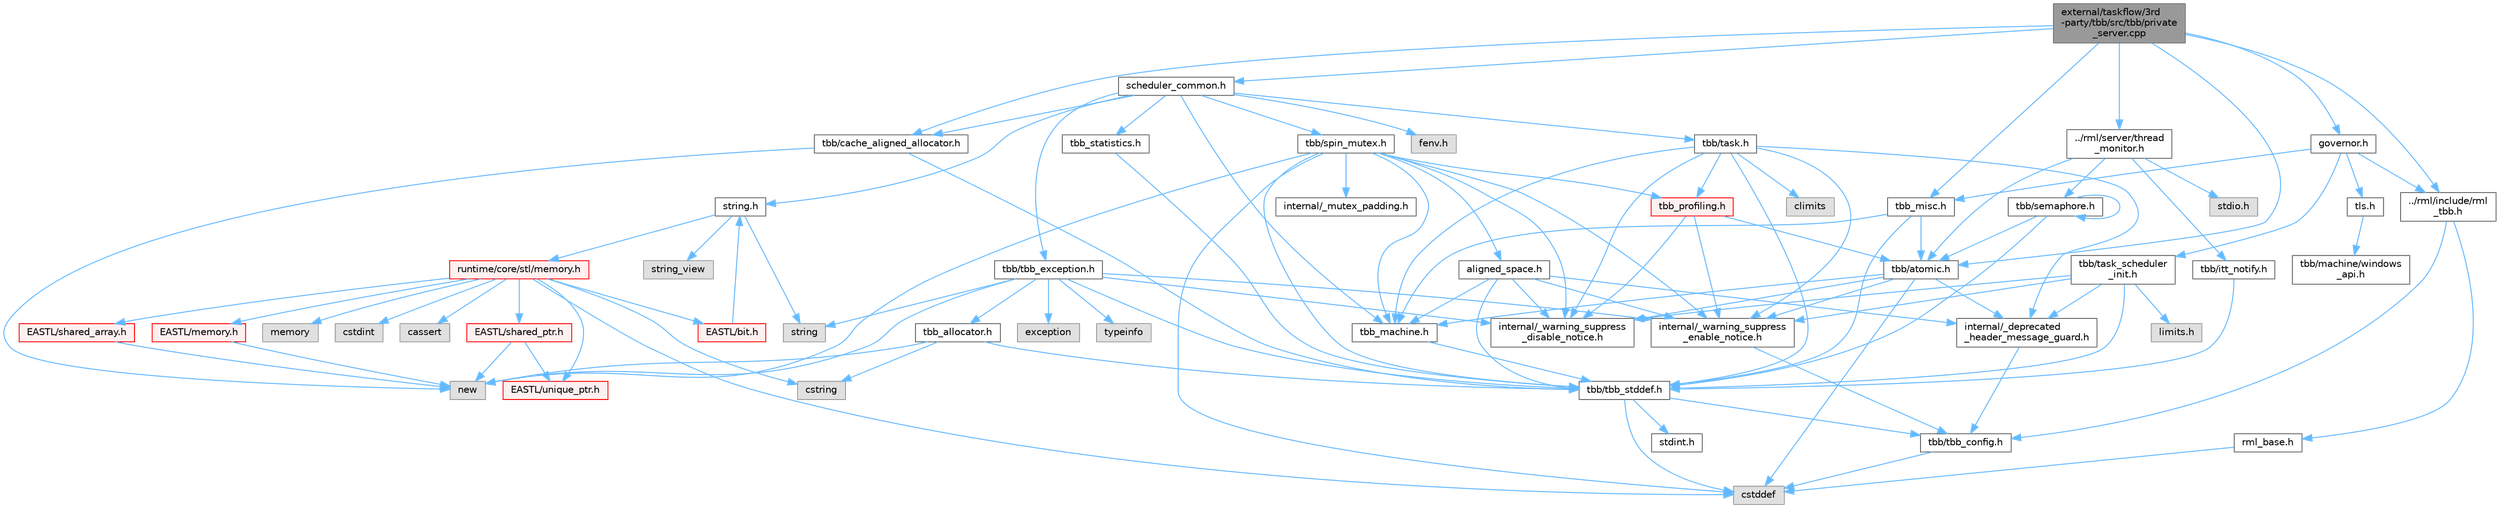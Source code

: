 digraph "external/taskflow/3rd-party/tbb/src/tbb/private_server.cpp"
{
 // LATEX_PDF_SIZE
  bgcolor="transparent";
  edge [fontname=Helvetica,fontsize=10,labelfontname=Helvetica,labelfontsize=10];
  node [fontname=Helvetica,fontsize=10,shape=box,height=0.2,width=0.4];
  Node1 [id="Node000001",label="external/taskflow/3rd\l-party/tbb/src/tbb/private\l_server.cpp",height=0.2,width=0.4,color="gray40", fillcolor="grey60", style="filled", fontcolor="black",tooltip=" "];
  Node1 -> Node2 [id="edge1_Node000001_Node000002",color="steelblue1",style="solid",tooltip=" "];
  Node2 [id="Node000002",label="../rml/include/rml\l_tbb.h",height=0.2,width=0.4,color="grey40", fillcolor="white", style="filled",URL="$rml__tbb_8h.html",tooltip=" "];
  Node2 -> Node3 [id="edge2_Node000002_Node000003",color="steelblue1",style="solid",tooltip=" "];
  Node3 [id="Node000003",label="tbb/tbb_config.h",height=0.2,width=0.4,color="grey40", fillcolor="white", style="filled",URL="$tbb__config_8h.html",tooltip=" "];
  Node3 -> Node4 [id="edge3_Node000003_Node000004",color="steelblue1",style="solid",tooltip=" "];
  Node4 [id="Node000004",label="cstddef",height=0.2,width=0.4,color="grey60", fillcolor="#E0E0E0", style="filled",tooltip=" "];
  Node2 -> Node5 [id="edge4_Node000002_Node000005",color="steelblue1",style="solid",tooltip=" "];
  Node5 [id="Node000005",label="rml_base.h",height=0.2,width=0.4,color="grey40", fillcolor="white", style="filled",URL="$rml__base_8h.html",tooltip=" "];
  Node5 -> Node4 [id="edge5_Node000005_Node000004",color="steelblue1",style="solid",tooltip=" "];
  Node1 -> Node6 [id="edge6_Node000001_Node000006",color="steelblue1",style="solid",tooltip=" "];
  Node6 [id="Node000006",label="../rml/server/thread\l_monitor.h",height=0.2,width=0.4,color="grey40", fillcolor="white", style="filled",URL="$thread__monitor_8h.html",tooltip=" "];
  Node6 -> Node7 [id="edge7_Node000006_Node000007",color="steelblue1",style="solid",tooltip=" "];
  Node7 [id="Node000007",label="stdio.h",height=0.2,width=0.4,color="grey60", fillcolor="#E0E0E0", style="filled",tooltip=" "];
  Node6 -> Node8 [id="edge8_Node000006_Node000008",color="steelblue1",style="solid",tooltip=" "];
  Node8 [id="Node000008",label="tbb/itt_notify.h",height=0.2,width=0.4,color="grey40", fillcolor="white", style="filled",URL="$itt__notify_8h.html",tooltip=" "];
  Node8 -> Node9 [id="edge9_Node000008_Node000009",color="steelblue1",style="solid",tooltip=" "];
  Node9 [id="Node000009",label="tbb/tbb_stddef.h",height=0.2,width=0.4,color="grey40", fillcolor="white", style="filled",URL="$tbb__stddef_8h.html",tooltip=" "];
  Node9 -> Node3 [id="edge10_Node000009_Node000003",color="steelblue1",style="solid",tooltip=" "];
  Node9 -> Node4 [id="edge11_Node000009_Node000004",color="steelblue1",style="solid",tooltip=" "];
  Node9 -> Node10 [id="edge12_Node000009_Node000010",color="steelblue1",style="solid",tooltip=" "];
  Node10 [id="Node000010",label="stdint.h",height=0.2,width=0.4,color="grey40", fillcolor="white", style="filled",URL="$stdint_8h.html",tooltip=" "];
  Node6 -> Node11 [id="edge13_Node000006_Node000011",color="steelblue1",style="solid",tooltip=" "];
  Node11 [id="Node000011",label="tbb/atomic.h",height=0.2,width=0.4,color="grey40", fillcolor="white", style="filled",URL="$external_2taskflow_23rd-party_2tbb_2include_2tbb_2atomic_8h.html",tooltip=" "];
  Node11 -> Node12 [id="edge14_Node000011_Node000012",color="steelblue1",style="solid",tooltip=" "];
  Node12 [id="Node000012",label="internal/_deprecated\l_header_message_guard.h",height=0.2,width=0.4,color="grey40", fillcolor="white", style="filled",URL="$__deprecated__header__message__guard_8h.html",tooltip=" "];
  Node12 -> Node3 [id="edge15_Node000012_Node000003",color="steelblue1",style="solid",tooltip=" "];
  Node11 -> Node13 [id="edge16_Node000011_Node000013",color="steelblue1",style="solid",tooltip=" "];
  Node13 [id="Node000013",label="internal/_warning_suppress\l_enable_notice.h",height=0.2,width=0.4,color="grey40", fillcolor="white", style="filled",URL="$__warning__suppress__enable__notice_8h.html",tooltip=" "];
  Node13 -> Node3 [id="edge17_Node000013_Node000003",color="steelblue1",style="solid",tooltip=" "];
  Node11 -> Node4 [id="edge18_Node000011_Node000004",color="steelblue1",style="solid",tooltip=" "];
  Node11 -> Node14 [id="edge19_Node000011_Node000014",color="steelblue1",style="solid",tooltip=" "];
  Node14 [id="Node000014",label="tbb_machine.h",height=0.2,width=0.4,color="grey40", fillcolor="white", style="filled",URL="$tbb__machine_8h.html",tooltip=" "];
  Node14 -> Node9 [id="edge20_Node000014_Node000009",color="steelblue1",style="solid",tooltip=" "];
  Node11 -> Node15 [id="edge21_Node000011_Node000015",color="steelblue1",style="solid",tooltip=" "];
  Node15 [id="Node000015",label="internal/_warning_suppress\l_disable_notice.h",height=0.2,width=0.4,color="grey40", fillcolor="white", style="filled",URL="$__warning__suppress__disable__notice_8h.html",tooltip=" "];
  Node6 -> Node16 [id="edge22_Node000006_Node000016",color="steelblue1",style="solid",tooltip=" "];
  Node16 [id="Node000016",label="tbb/semaphore.h",height=0.2,width=0.4,color="grey40", fillcolor="white", style="filled",URL="$semaphore_8h.html",tooltip=" "];
  Node16 -> Node11 [id="edge23_Node000016_Node000011",color="steelblue1",style="solid",tooltip=" "];
  Node16 -> Node9 [id="edge24_Node000016_Node000009",color="steelblue1",style="solid",tooltip=" "];
  Node16 -> Node16 [id="edge25_Node000016_Node000016",color="steelblue1",style="solid",tooltip=" "];
  Node1 -> Node11 [id="edge26_Node000001_Node000011",color="steelblue1",style="solid",tooltip=" "];
  Node1 -> Node17 [id="edge27_Node000001_Node000017",color="steelblue1",style="solid",tooltip=" "];
  Node17 [id="Node000017",label="tbb/cache_aligned_allocator.h",height=0.2,width=0.4,color="grey40", fillcolor="white", style="filled",URL="$cache__aligned__allocator_8h.html",tooltip=" "];
  Node17 -> Node18 [id="edge28_Node000017_Node000018",color="steelblue1",style="solid",tooltip=" "];
  Node18 [id="Node000018",label="new",height=0.2,width=0.4,color="grey60", fillcolor="#E0E0E0", style="filled",tooltip=" "];
  Node17 -> Node9 [id="edge29_Node000017_Node000009",color="steelblue1",style="solid",tooltip=" "];
  Node1 -> Node19 [id="edge30_Node000001_Node000019",color="steelblue1",style="solid",tooltip=" "];
  Node19 [id="Node000019",label="scheduler_common.h",height=0.2,width=0.4,color="grey40", fillcolor="white", style="filled",URL="$scheduler__common_8h.html",tooltip=" "];
  Node19 -> Node14 [id="edge31_Node000019_Node000014",color="steelblue1",style="solid",tooltip=" "];
  Node19 -> Node17 [id="edge32_Node000019_Node000017",color="steelblue1",style="solid",tooltip=" "];
  Node19 -> Node20 [id="edge33_Node000019_Node000020",color="steelblue1",style="solid",tooltip=" "];
  Node20 [id="Node000020",label="string.h",height=0.2,width=0.4,color="grey40", fillcolor="white", style="filled",URL="$string_8h.html",tooltip=" "];
  Node20 -> Node21 [id="edge34_Node000020_Node000021",color="steelblue1",style="solid",tooltip=" "];
  Node21 [id="Node000021",label="string",height=0.2,width=0.4,color="grey60", fillcolor="#E0E0E0", style="filled",tooltip=" "];
  Node20 -> Node22 [id="edge35_Node000020_Node000022",color="steelblue1",style="solid",tooltip=" "];
  Node22 [id="Node000022",label="string_view",height=0.2,width=0.4,color="grey60", fillcolor="#E0E0E0", style="filled",tooltip=" "];
  Node20 -> Node23 [id="edge36_Node000020_Node000023",color="steelblue1",style="solid",tooltip=" "];
  Node23 [id="Node000023",label="runtime/core/stl/memory.h",height=0.2,width=0.4,color="red", fillcolor="#FFF0F0", style="filled",URL="$runtime_2core_2stl_2memory_8h.html",tooltip=" "];
  Node23 -> Node4 [id="edge37_Node000023_Node000004",color="steelblue1",style="solid",tooltip=" "];
  Node23 -> Node24 [id="edge38_Node000023_Node000024",color="steelblue1",style="solid",tooltip=" "];
  Node24 [id="Node000024",label="cstdint",height=0.2,width=0.4,color="grey60", fillcolor="#E0E0E0", style="filled",tooltip=" "];
  Node23 -> Node25 [id="edge39_Node000023_Node000025",color="steelblue1",style="solid",tooltip=" "];
  Node25 [id="Node000025",label="cassert",height=0.2,width=0.4,color="grey60", fillcolor="#E0E0E0", style="filled",tooltip=" "];
  Node23 -> Node26 [id="edge40_Node000023_Node000026",color="steelblue1",style="solid",tooltip=" "];
  Node26 [id="Node000026",label="memory",height=0.2,width=0.4,color="grey60", fillcolor="#E0E0E0", style="filled",tooltip=" "];
  Node23 -> Node27 [id="edge41_Node000023_Node000027",color="steelblue1",style="solid",tooltip=" "];
  Node27 [id="Node000027",label="cstring",height=0.2,width=0.4,color="grey60", fillcolor="#E0E0E0", style="filled",tooltip=" "];
  Node23 -> Node28 [id="edge42_Node000023_Node000028",color="steelblue1",style="solid",tooltip=" "];
  Node28 [id="Node000028",label="EASTL/bit.h",height=0.2,width=0.4,color="red", fillcolor="#FFF0F0", style="filled",URL="$bit_8h.html",tooltip=" "];
  Node28 -> Node20 [id="edge43_Node000028_Node000020",color="steelblue1",style="solid",tooltip=" "];
  Node23 -> Node49 [id="edge44_Node000023_Node000049",color="steelblue1",style="solid",tooltip=" "];
  Node49 [id="Node000049",label="EASTL/memory.h",height=0.2,width=0.4,color="red", fillcolor="#FFF0F0", style="filled",URL="$runtime_2_e_a_s_t_l_2include_2_e_a_s_t_l_2memory_8h.html",tooltip=" "];
  Node49 -> Node18 [id="edge45_Node000049_Node000018",color="steelblue1",style="solid",tooltip=" "];
  Node23 -> Node76 [id="edge46_Node000023_Node000076",color="steelblue1",style="solid",tooltip=" "];
  Node76 [id="Node000076",label="EASTL/shared_array.h",height=0.2,width=0.4,color="red", fillcolor="#FFF0F0", style="filled",URL="$shared__array_8h.html",tooltip=" "];
  Node76 -> Node18 [id="edge47_Node000076_Node000018",color="steelblue1",style="solid",tooltip=" "];
  Node23 -> Node79 [id="edge48_Node000023_Node000079",color="steelblue1",style="solid",tooltip=" "];
  Node79 [id="Node000079",label="EASTL/unique_ptr.h",height=0.2,width=0.4,color="red", fillcolor="#FFF0F0", style="filled",URL="$unique__ptr_8h.html",tooltip=" "];
  Node23 -> Node82 [id="edge49_Node000023_Node000082",color="steelblue1",style="solid",tooltip=" "];
  Node82 [id="Node000082",label="EASTL/shared_ptr.h",height=0.2,width=0.4,color="red", fillcolor="#FFF0F0", style="filled",URL="$shared__ptr_8h.html",tooltip=" "];
  Node82 -> Node79 [id="edge50_Node000082_Node000079",color="steelblue1",style="solid",tooltip=" "];
  Node82 -> Node18 [id="edge51_Node000082_Node000018",color="steelblue1",style="solid",tooltip=" "];
  Node19 -> Node167 [id="edge52_Node000019_Node000167",color="steelblue1",style="solid",tooltip=" "];
  Node167 [id="Node000167",label="tbb_statistics.h",height=0.2,width=0.4,color="grey40", fillcolor="white", style="filled",URL="$tbb__statistics_8h.html",tooltip=" "];
  Node167 -> Node9 [id="edge53_Node000167_Node000009",color="steelblue1",style="solid",tooltip=" "];
  Node19 -> Node168 [id="edge54_Node000019_Node000168",color="steelblue1",style="solid",tooltip=" "];
  Node168 [id="Node000168",label="tbb/task.h",height=0.2,width=0.4,color="grey40", fillcolor="white", style="filled",URL="$task_8h.html",tooltip=" "];
  Node168 -> Node12 [id="edge55_Node000168_Node000012",color="steelblue1",style="solid",tooltip=" "];
  Node168 -> Node13 [id="edge56_Node000168_Node000013",color="steelblue1",style="solid",tooltip=" "];
  Node168 -> Node9 [id="edge57_Node000168_Node000009",color="steelblue1",style="solid",tooltip=" "];
  Node168 -> Node14 [id="edge58_Node000168_Node000014",color="steelblue1",style="solid",tooltip=" "];
  Node168 -> Node169 [id="edge59_Node000168_Node000169",color="steelblue1",style="solid",tooltip=" "];
  Node169 [id="Node000169",label="tbb_profiling.h",height=0.2,width=0.4,color="red", fillcolor="#FFF0F0", style="filled",URL="$tbb__profiling_8h.html",tooltip=" "];
  Node169 -> Node13 [id="edge60_Node000169_Node000013",color="steelblue1",style="solid",tooltip=" "];
  Node169 -> Node11 [id="edge61_Node000169_Node000011",color="steelblue1",style="solid",tooltip=" "];
  Node169 -> Node15 [id="edge62_Node000169_Node000015",color="steelblue1",style="solid",tooltip=" "];
  Node168 -> Node171 [id="edge63_Node000168_Node000171",color="steelblue1",style="solid",tooltip=" "];
  Node171 [id="Node000171",label="climits",height=0.2,width=0.4,color="grey60", fillcolor="#E0E0E0", style="filled",tooltip=" "];
  Node168 -> Node15 [id="edge64_Node000168_Node000015",color="steelblue1",style="solid",tooltip=" "];
  Node19 -> Node172 [id="edge65_Node000019_Node000172",color="steelblue1",style="solid",tooltip=" "];
  Node172 [id="Node000172",label="tbb/tbb_exception.h",height=0.2,width=0.4,color="grey40", fillcolor="white", style="filled",URL="$tbb__exception_8h.html",tooltip=" "];
  Node172 -> Node13 [id="edge66_Node000172_Node000013",color="steelblue1",style="solid",tooltip=" "];
  Node172 -> Node9 [id="edge67_Node000172_Node000009",color="steelblue1",style="solid",tooltip=" "];
  Node172 -> Node173 [id="edge68_Node000172_Node000173",color="steelblue1",style="solid",tooltip=" "];
  Node173 [id="Node000173",label="exception",height=0.2,width=0.4,color="grey60", fillcolor="#E0E0E0", style="filled",tooltip=" "];
  Node172 -> Node18 [id="edge69_Node000172_Node000018",color="steelblue1",style="solid",tooltip=" "];
  Node172 -> Node21 [id="edge70_Node000172_Node000021",color="steelblue1",style="solid",tooltip=" "];
  Node172 -> Node174 [id="edge71_Node000172_Node000174",color="steelblue1",style="solid",tooltip=" "];
  Node174 [id="Node000174",label="tbb_allocator.h",height=0.2,width=0.4,color="grey40", fillcolor="white", style="filled",URL="$tbb__allocator_8h.html",tooltip=" "];
  Node174 -> Node9 [id="edge72_Node000174_Node000009",color="steelblue1",style="solid",tooltip=" "];
  Node174 -> Node18 [id="edge73_Node000174_Node000018",color="steelblue1",style="solid",tooltip=" "];
  Node174 -> Node27 [id="edge74_Node000174_Node000027",color="steelblue1",style="solid",tooltip=" "];
  Node172 -> Node175 [id="edge75_Node000172_Node000175",color="steelblue1",style="solid",tooltip=" "];
  Node175 [id="Node000175",label="typeinfo",height=0.2,width=0.4,color="grey60", fillcolor="#E0E0E0", style="filled",tooltip=" "];
  Node172 -> Node15 [id="edge76_Node000172_Node000015",color="steelblue1",style="solid",tooltip=" "];
  Node19 -> Node176 [id="edge77_Node000019_Node000176",color="steelblue1",style="solid",tooltip=" "];
  Node176 [id="Node000176",label="tbb/spin_mutex.h",height=0.2,width=0.4,color="grey40", fillcolor="white", style="filled",URL="$external_2taskflow_23rd-party_2tbb_2include_2tbb_2spin__mutex_8h.html",tooltip=" "];
  Node176 -> Node13 [id="edge78_Node000176_Node000013",color="steelblue1",style="solid",tooltip=" "];
  Node176 -> Node4 [id="edge79_Node000176_Node000004",color="steelblue1",style="solid",tooltip=" "];
  Node176 -> Node18 [id="edge80_Node000176_Node000018",color="steelblue1",style="solid",tooltip=" "];
  Node176 -> Node177 [id="edge81_Node000176_Node000177",color="steelblue1",style="solid",tooltip=" "];
  Node177 [id="Node000177",label="aligned_space.h",height=0.2,width=0.4,color="grey40", fillcolor="white", style="filled",URL="$aligned__space_8h.html",tooltip=" "];
  Node177 -> Node12 [id="edge82_Node000177_Node000012",color="steelblue1",style="solid",tooltip=" "];
  Node177 -> Node13 [id="edge83_Node000177_Node000013",color="steelblue1",style="solid",tooltip=" "];
  Node177 -> Node9 [id="edge84_Node000177_Node000009",color="steelblue1",style="solid",tooltip=" "];
  Node177 -> Node14 [id="edge85_Node000177_Node000014",color="steelblue1",style="solid",tooltip=" "];
  Node177 -> Node15 [id="edge86_Node000177_Node000015",color="steelblue1",style="solid",tooltip=" "];
  Node176 -> Node9 [id="edge87_Node000176_Node000009",color="steelblue1",style="solid",tooltip=" "];
  Node176 -> Node14 [id="edge88_Node000176_Node000014",color="steelblue1",style="solid",tooltip=" "];
  Node176 -> Node169 [id="edge89_Node000176_Node000169",color="steelblue1",style="solid",tooltip=" "];
  Node176 -> Node178 [id="edge90_Node000176_Node000178",color="steelblue1",style="solid",tooltip=" "];
  Node178 [id="Node000178",label="internal/_mutex_padding.h",height=0.2,width=0.4,color="grey40", fillcolor="white", style="filled",URL="$__mutex__padding_8h.html",tooltip=" "];
  Node176 -> Node15 [id="edge91_Node000176_Node000015",color="steelblue1",style="solid",tooltip=" "];
  Node19 -> Node179 [id="edge92_Node000019_Node000179",color="steelblue1",style="solid",tooltip=" "];
  Node179 [id="Node000179",label="fenv.h",height=0.2,width=0.4,color="grey60", fillcolor="#E0E0E0", style="filled",tooltip=" "];
  Node1 -> Node180 [id="edge93_Node000001_Node000180",color="steelblue1",style="solid",tooltip=" "];
  Node180 [id="Node000180",label="governor.h",height=0.2,width=0.4,color="grey40", fillcolor="white", style="filled",URL="$governor_8h.html",tooltip=" "];
  Node180 -> Node181 [id="edge94_Node000180_Node000181",color="steelblue1",style="solid",tooltip=" "];
  Node181 [id="Node000181",label="tbb/task_scheduler\l_init.h",height=0.2,width=0.4,color="grey40", fillcolor="white", style="filled",URL="$task__scheduler__init_8h.html",tooltip=" "];
  Node181 -> Node12 [id="edge95_Node000181_Node000012",color="steelblue1",style="solid",tooltip=" "];
  Node181 -> Node13 [id="edge96_Node000181_Node000013",color="steelblue1",style="solid",tooltip=" "];
  Node181 -> Node9 [id="edge97_Node000181_Node000009",color="steelblue1",style="solid",tooltip=" "];
  Node181 -> Node43 [id="edge98_Node000181_Node000043",color="steelblue1",style="solid",tooltip=" "];
  Node43 [id="Node000043",label="limits.h",height=0.2,width=0.4,color="grey60", fillcolor="#E0E0E0", style="filled",tooltip=" "];
  Node181 -> Node15 [id="edge99_Node000181_Node000015",color="steelblue1",style="solid",tooltip=" "];
  Node180 -> Node2 [id="edge100_Node000180_Node000002",color="steelblue1",style="solid",tooltip=" "];
  Node180 -> Node182 [id="edge101_Node000180_Node000182",color="steelblue1",style="solid",tooltip=" "];
  Node182 [id="Node000182",label="tbb_misc.h",height=0.2,width=0.4,color="grey40", fillcolor="white", style="filled",URL="$tbb__misc_8h.html",tooltip=" "];
  Node182 -> Node9 [id="edge102_Node000182_Node000009",color="steelblue1",style="solid",tooltip=" "];
  Node182 -> Node14 [id="edge103_Node000182_Node000014",color="steelblue1",style="solid",tooltip=" "];
  Node182 -> Node11 [id="edge104_Node000182_Node000011",color="steelblue1",style="solid",tooltip=" "];
  Node180 -> Node183 [id="edge105_Node000180_Node000183",color="steelblue1",style="solid",tooltip=" "];
  Node183 [id="Node000183",label="tls.h",height=0.2,width=0.4,color="grey40", fillcolor="white", style="filled",URL="$tls_8h.html",tooltip=" "];
  Node183 -> Node184 [id="edge106_Node000183_Node000184",color="steelblue1",style="solid",tooltip=" "];
  Node184 [id="Node000184",label="tbb/machine/windows\l_api.h",height=0.2,width=0.4,color="grey40", fillcolor="white", style="filled",URL="$windows__api_8h.html",tooltip=" "];
  Node1 -> Node182 [id="edge107_Node000001_Node000182",color="steelblue1",style="solid",tooltip=" "];
}
